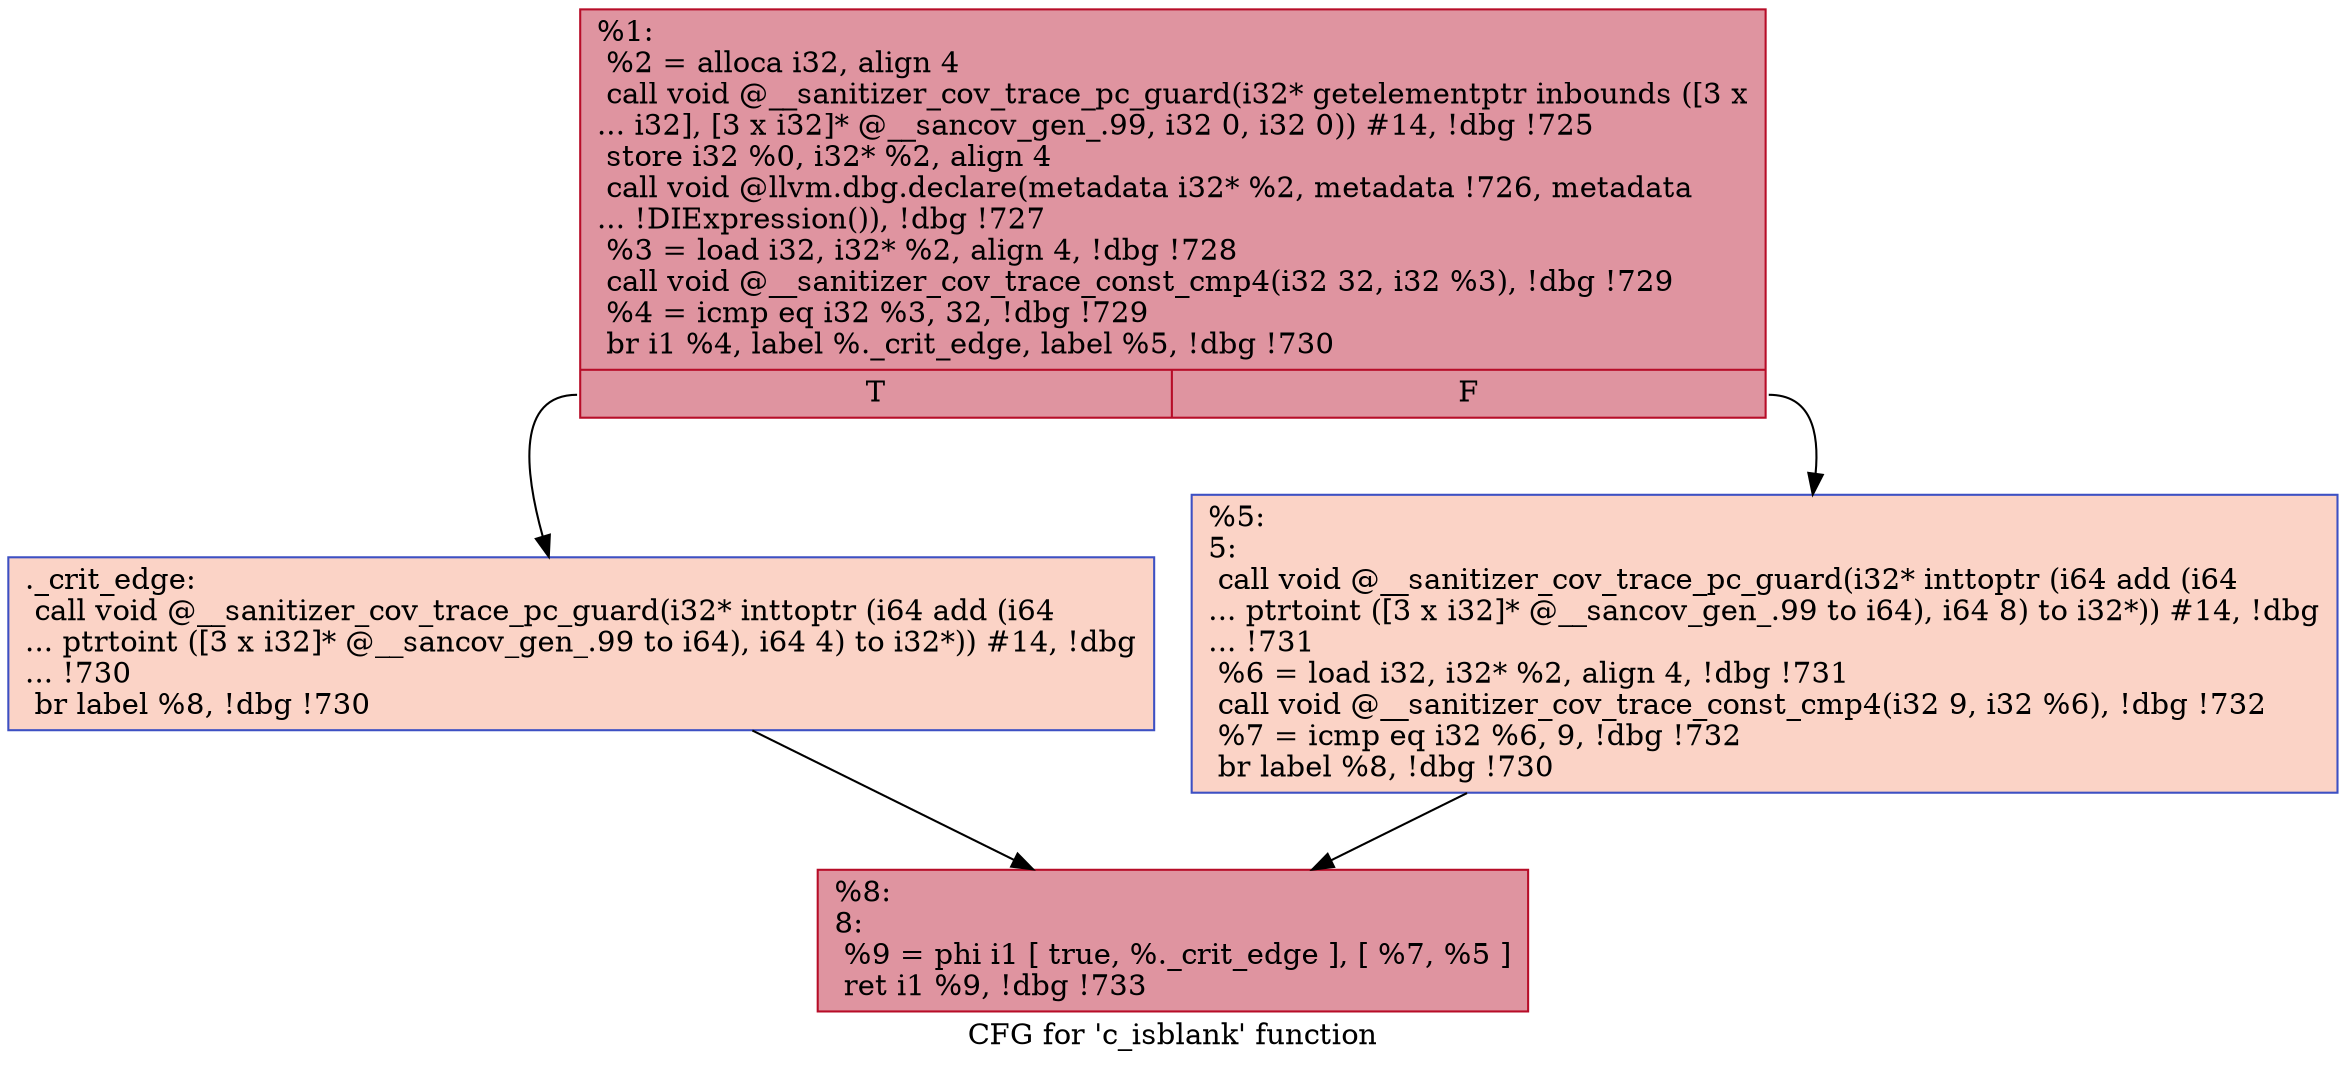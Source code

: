 digraph "CFG for 'c_isblank' function" {
	label="CFG for 'c_isblank' function";

	Node0x555ee50def30 [shape=record,color="#b70d28ff", style=filled, fillcolor="#b70d2870",label="{%1:\l  %2 = alloca i32, align 4\l  call void @__sanitizer_cov_trace_pc_guard(i32* getelementptr inbounds ([3 x\l... i32], [3 x i32]* @__sancov_gen_.99, i32 0, i32 0)) #14, !dbg !725\l  store i32 %0, i32* %2, align 4\l  call void @llvm.dbg.declare(metadata i32* %2, metadata !726, metadata\l... !DIExpression()), !dbg !727\l  %3 = load i32, i32* %2, align 4, !dbg !728\l  call void @__sanitizer_cov_trace_const_cmp4(i32 32, i32 %3), !dbg !729\l  %4 = icmp eq i32 %3, 32, !dbg !729\l  br i1 %4, label %._crit_edge, label %5, !dbg !730\l|{<s0>T|<s1>F}}"];
	Node0x555ee50def30:s0 -> Node0x555ee50df0c0;
	Node0x555ee50def30:s1 -> Node0x555ee50df110;
	Node0x555ee50df0c0 [shape=record,color="#3d50c3ff", style=filled, fillcolor="#f59c7d70",label="{._crit_edge:                                      \l  call void @__sanitizer_cov_trace_pc_guard(i32* inttoptr (i64 add (i64\l... ptrtoint ([3 x i32]* @__sancov_gen_.99 to i64), i64 4) to i32*)) #14, !dbg\l... !730\l  br label %8, !dbg !730\l}"];
	Node0x555ee50df0c0 -> Node0x555ee50df160;
	Node0x555ee50df110 [shape=record,color="#3d50c3ff", style=filled, fillcolor="#f59c7d70",label="{%5:\l5:                                                \l  call void @__sanitizer_cov_trace_pc_guard(i32* inttoptr (i64 add (i64\l... ptrtoint ([3 x i32]* @__sancov_gen_.99 to i64), i64 8) to i32*)) #14, !dbg\l... !731\l  %6 = load i32, i32* %2, align 4, !dbg !731\l  call void @__sanitizer_cov_trace_const_cmp4(i32 9, i32 %6), !dbg !732\l  %7 = icmp eq i32 %6, 9, !dbg !732\l  br label %8, !dbg !730\l}"];
	Node0x555ee50df110 -> Node0x555ee50df160;
	Node0x555ee50df160 [shape=record,color="#b70d28ff", style=filled, fillcolor="#b70d2870",label="{%8:\l8:                                                \l  %9 = phi i1 [ true, %._crit_edge ], [ %7, %5 ]\l  ret i1 %9, !dbg !733\l}"];
}
